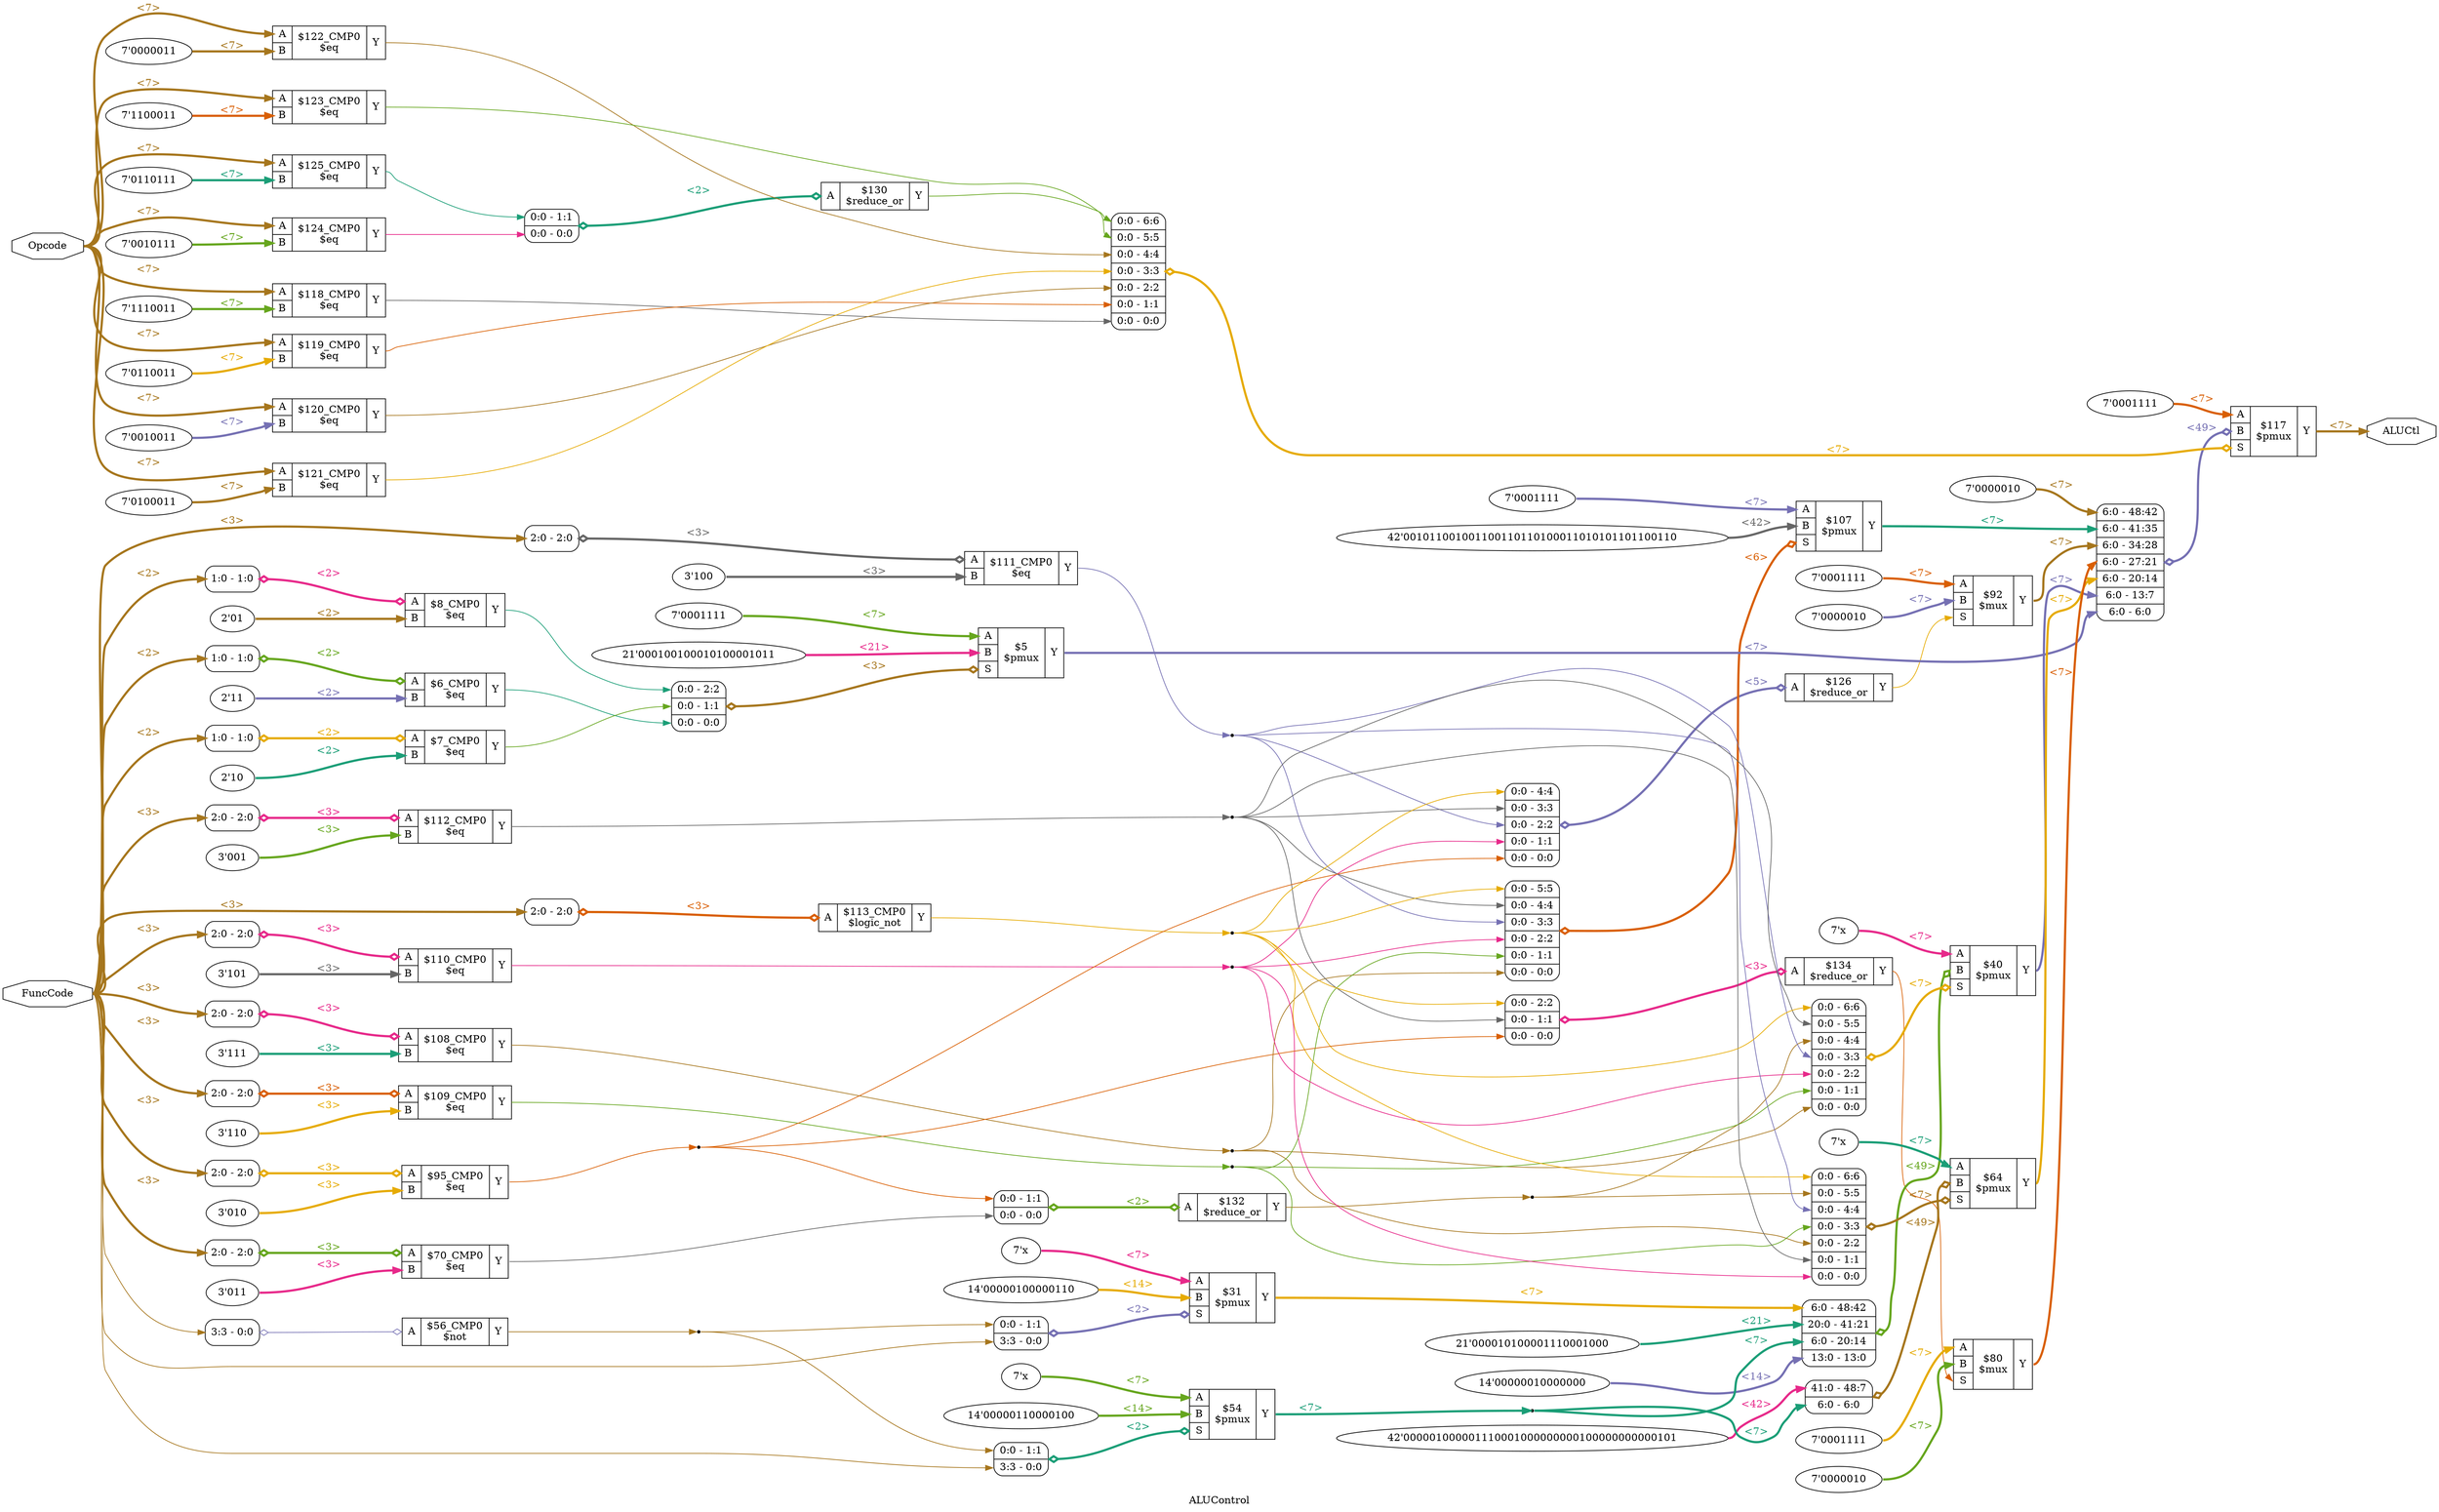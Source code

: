 digraph "ALUControl" {
label="ALUControl";
rankdir="LR";
remincross=true;
n33 [ shape=octagon, label="ALUCtl", color="black", fontcolor="black" ];
n34 [ shape=octagon, label="FuncCode", color="black", fontcolor="black" ];
n35 [ shape=octagon, label="Opcode", color="black", fontcolor="black" ];
{ rank="source"; n34; n35;}
{ rank="sink"; n33;}
c38 [ shape=record, label="{{<p36> A}|$126\n$reduce_or|{<p37> Y}}" ];
x0 [ shape=record, style=rounded, label="<s4> 0:0 - 4:4 |<s3> 0:0 - 3:3 |<s2> 0:0 - 2:2 |<s1> 0:0 - 1:1 |<s0> 0:0 - 0:0 " ];
x0:e -> c38:p36:w [arrowhead=odiamond, arrowtail=odiamond, dir=both, colorscheme="dark28", color="3", fontcolor="3", style="setlinewidth(3)", label="<5>"];
c39 [ shape=record, label="{{<p36> A}|$130\n$reduce_or|{<p37> Y}}" ];
x1 [ shape=record, style=rounded, label="<s1> 0:0 - 1:1 |<s0> 0:0 - 0:0 " ];
x1:e -> c39:p36:w [arrowhead=odiamond, arrowtail=odiamond, dir=both, colorscheme="dark28", color="1", fontcolor="1", style="setlinewidth(3)", label="<2>"];
c40 [ shape=record, label="{{<p36> A}|$132\n$reduce_or|{<p37> Y}}" ];
x2 [ shape=record, style=rounded, label="<s1> 0:0 - 1:1 |<s0> 0:0 - 0:0 " ];
x2:e -> c40:p36:w [arrowhead=odiamond, arrowtail=odiamond, dir=both, colorscheme="dark28", color="5", fontcolor="5", style="setlinewidth(3)", label="<2>"];
c41 [ shape=record, label="{{<p36> A}|$134\n$reduce_or|{<p37> Y}}" ];
x3 [ shape=record, style=rounded, label="<s2> 0:0 - 2:2 |<s1> 0:0 - 1:1 |<s0> 0:0 - 0:0 " ];
x3:e -> c41:p36:w [arrowhead=odiamond, arrowtail=odiamond, dir=both, colorscheme="dark28", color="4", fontcolor="4", style="setlinewidth(3)", label="<3>"];
v4 [ label="7'0001111" ];
v5 [ label="42'001011001001100110110100011010101101100110" ];
c44 [ shape=record, label="{{<p36> A|<p42> B|<p43> S}|$107\n$pmux|{<p37> Y}}" ];
x6 [ shape=record, style=rounded, label="<s5> 0:0 - 5:5 |<s4> 0:0 - 4:4 |<s3> 0:0 - 3:3 |<s2> 0:0 - 2:2 |<s1> 0:0 - 1:1 |<s0> 0:0 - 0:0 " ];
x6:e -> c44:p43:w [arrowhead=odiamond, arrowtail=odiamond, dir=both, colorscheme="dark28", color="2", fontcolor="2", style="setlinewidth(3)", label="<6>"];
v8 [ label="3'111" ];
c45 [ shape=record, label="{{<p36> A|<p42> B}|$108_CMP0\n$eq|{<p37> Y}}" ];
x7 [ shape=record, style=rounded, label="<s0> 2:0 - 2:0 " ];
x7:e -> c45:p36:w [arrowhead=odiamond, arrowtail=odiamond, dir=both, colorscheme="dark28", color="4", fontcolor="4", style="setlinewidth(3)", label="<3>"];
v10 [ label="3'110" ];
c46 [ shape=record, label="{{<p36> A|<p42> B}|$109_CMP0\n$eq|{<p37> Y}}" ];
x9 [ shape=record, style=rounded, label="<s0> 2:0 - 2:0 " ];
x9:e -> c46:p36:w [arrowhead=odiamond, arrowtail=odiamond, dir=both, colorscheme="dark28", color="2", fontcolor="2", style="setlinewidth(3)", label="<3>"];
v12 [ label="3'101" ];
c47 [ shape=record, label="{{<p36> A|<p42> B}|$110_CMP0\n$eq|{<p37> Y}}" ];
x11 [ shape=record, style=rounded, label="<s0> 2:0 - 2:0 " ];
x11:e -> c47:p36:w [arrowhead=odiamond, arrowtail=odiamond, dir=both, colorscheme="dark28", color="4", fontcolor="4", style="setlinewidth(3)", label="<3>"];
v14 [ label="3'100" ];
c48 [ shape=record, label="{{<p36> A|<p42> B}|$111_CMP0\n$eq|{<p37> Y}}" ];
x13 [ shape=record, style=rounded, label="<s0> 2:0 - 2:0 " ];
x13:e -> c48:p36:w [arrowhead=odiamond, arrowtail=odiamond, dir=both, colorscheme="dark28", color="8", fontcolor="8", style="setlinewidth(3)", label="<3>"];
v16 [ label="3'001" ];
c49 [ shape=record, label="{{<p36> A|<p42> B}|$112_CMP0\n$eq|{<p37> Y}}" ];
x15 [ shape=record, style=rounded, label="<s0> 2:0 - 2:0 " ];
x15:e -> c49:p36:w [arrowhead=odiamond, arrowtail=odiamond, dir=both, colorscheme="dark28", color="4", fontcolor="4", style="setlinewidth(3)", label="<3>"];
c50 [ shape=record, label="{{<p36> A}|$113_CMP0\n$logic_not|{<p37> Y}}" ];
x17 [ shape=record, style=rounded, label="<s0> 2:0 - 2:0 " ];
x17:e -> c50:p36:w [arrowhead=odiamond, arrowtail=odiamond, dir=both, colorscheme="dark28", color="2", fontcolor="2", style="setlinewidth(3)", label="<3>"];
v18 [ label="7'0001111" ];
v20 [ label="7'0000010" ];
c51 [ shape=record, label="{{<p36> A|<p42> B|<p43> S}|$117\n$pmux|{<p37> Y}}" ];
x19 [ shape=record, style=rounded, label="<s6> 6:0 - 48:42 |<s5> 6:0 - 41:35 |<s4> 6:0 - 34:28 |<s3> 6:0 - 27:21 |<s2> 6:0 - 20:14 |<s1> 6:0 - 13:7 |<s0> 6:0 - 6:0 " ];
x19:e -> c51:p42:w [arrowhead=odiamond, arrowtail=odiamond, dir=both, colorscheme="dark28", color="3", fontcolor="3", style="setlinewidth(3)", label="<49>"];
x21 [ shape=record, style=rounded, label="<s6> 0:0 - 6:6 |<s5> 0:0 - 5:5 |<s4> 0:0 - 4:4 |<s3> 0:0 - 3:3 |<s2> 0:0 - 2:2 |<s1> 0:0 - 1:1 |<s0> 0:0 - 0:0 " ];
x21:e -> c51:p43:w [arrowhead=odiamond, arrowtail=odiamond, dir=both, colorscheme="dark28", color="6", fontcolor="6", style="setlinewidth(3)", label="<7>"];
v22 [ label="7'1110011" ];
c52 [ shape=record, label="{{<p36> A|<p42> B}|$118_CMP0\n$eq|{<p37> Y}}" ];
v23 [ label="7'0110011" ];
c53 [ shape=record, label="{{<p36> A|<p42> B}|$119_CMP0\n$eq|{<p37> Y}}" ];
v24 [ label="7'0010011" ];
c54 [ shape=record, label="{{<p36> A|<p42> B}|$120_CMP0\n$eq|{<p37> Y}}" ];
v25 [ label="7'0100011" ];
c55 [ shape=record, label="{{<p36> A|<p42> B}|$121_CMP0\n$eq|{<p37> Y}}" ];
v26 [ label="7'0000011" ];
c56 [ shape=record, label="{{<p36> A|<p42> B}|$122_CMP0\n$eq|{<p37> Y}}" ];
v27 [ label="7'1100011" ];
c57 [ shape=record, label="{{<p36> A|<p42> B}|$123_CMP0\n$eq|{<p37> Y}}" ];
v28 [ label="7'0010111" ];
c58 [ shape=record, label="{{<p36> A|<p42> B}|$124_CMP0\n$eq|{<p37> Y}}" ];
v29 [ label="7'0110111" ];
c59 [ shape=record, label="{{<p36> A|<p42> B}|$125_CMP0\n$eq|{<p37> Y}}" ];
v30 [ label="7'x" ];
v31 [ label="14'00000100000110" ];
c60 [ shape=record, label="{{<p36> A|<p42> B|<p43> S}|$31\n$pmux|{<p37> Y}}" ];
x32 [ shape=record, style=rounded, label="<s1> 0:0 - 1:1 |<s0> 3:3 - 0:0 " ];
x32:e -> c60:p43:w [arrowhead=odiamond, arrowtail=odiamond, dir=both, colorscheme="dark28", color="3", fontcolor="3", style="setlinewidth(3)", label="<2>"];
v33 [ label="7'x" ];
v35 [ label="21'000010100001110001000" ];
v36 [ label="14'00000010000000" ];
c61 [ shape=record, label="{{<p36> A|<p42> B|<p43> S}|$40\n$pmux|{<p37> Y}}" ];
x34 [ shape=record, style=rounded, label="<s3> 6:0 - 48:42 |<s2> 20:0 - 41:21 |<s1> 6:0 - 20:14 |<s0> 13:0 - 13:0 " ];
x34:e -> c61:p42:w [arrowhead=odiamond, arrowtail=odiamond, dir=both, colorscheme="dark28", color="5", fontcolor="5", style="setlinewidth(3)", label="<49>"];
x37 [ shape=record, style=rounded, label="<s6> 0:0 - 6:6 |<s5> 0:0 - 5:5 |<s4> 0:0 - 4:4 |<s3> 0:0 - 3:3 |<s2> 0:0 - 2:2 |<s1> 0:0 - 1:1 |<s0> 0:0 - 0:0 " ];
x37:e -> c61:p43:w [arrowhead=odiamond, arrowtail=odiamond, dir=both, colorscheme="dark28", color="6", fontcolor="6", style="setlinewidth(3)", label="<7>"];
v38 [ label="7'0001111" ];
v39 [ label="21'000100100010100001011" ];
c62 [ shape=record, label="{{<p36> A|<p42> B|<p43> S}|$5\n$pmux|{<p37> Y}}" ];
x40 [ shape=record, style=rounded, label="<s2> 0:0 - 2:2 |<s1> 0:0 - 1:1 |<s0> 0:0 - 0:0 " ];
x40:e -> c62:p43:w [arrowhead=odiamond, arrowtail=odiamond, dir=both, colorscheme="dark28", color="7", fontcolor="7", style="setlinewidth(3)", label="<3>"];
v41 [ label="7'x" ];
v42 [ label="14'00000110000100" ];
c63 [ shape=record, label="{{<p36> A|<p42> B|<p43> S}|$54\n$pmux|{<p37> Y}}" ];
x43 [ shape=record, style=rounded, label="<s1> 0:0 - 1:1 |<s0> 3:3 - 0:0 " ];
x43:e -> c63:p43:w [arrowhead=odiamond, arrowtail=odiamond, dir=both, colorscheme="dark28", color="1", fontcolor="1", style="setlinewidth(3)", label="<2>"];
c64 [ shape=record, label="{{<p36> A}|$56_CMP0\n$not|{<p37> Y}}" ];
x44 [ shape=record, style=rounded, label="<s0> 3:3 - 0:0 " ];
x44:e -> c64:p36:w [arrowhead=odiamond, arrowtail=odiamond, dir=both, colorscheme="dark28", color="3", fontcolor="3", label=""];
v45 [ label="7'x" ];
v47 [ label="42'000001000001110001000000000100000000000101" ];
c65 [ shape=record, label="{{<p36> A|<p42> B|<p43> S}|$64\n$pmux|{<p37> Y}}" ];
x46 [ shape=record, style=rounded, label="<s1> 41:0 - 48:7 |<s0> 6:0 - 6:0 " ];
x46:e -> c65:p42:w [arrowhead=odiamond, arrowtail=odiamond, dir=both, colorscheme="dark28", color="7", fontcolor="7", style="setlinewidth(3)", label="<49>"];
x48 [ shape=record, style=rounded, label="<s6> 0:0 - 6:6 |<s5> 0:0 - 5:5 |<s4> 0:0 - 4:4 |<s3> 0:0 - 3:3 |<s2> 0:0 - 2:2 |<s1> 0:0 - 1:1 |<s0> 0:0 - 0:0 " ];
x48:e -> c65:p43:w [arrowhead=odiamond, arrowtail=odiamond, dir=both, colorscheme="dark28", color="7", fontcolor="7", style="setlinewidth(3)", label="<7>"];
v50 [ label="2'11" ];
c66 [ shape=record, label="{{<p36> A|<p42> B}|$6_CMP0\n$eq|{<p37> Y}}" ];
x49 [ shape=record, style=rounded, label="<s0> 1:0 - 1:0 " ];
x49:e -> c66:p36:w [arrowhead=odiamond, arrowtail=odiamond, dir=both, colorscheme="dark28", color="5", fontcolor="5", style="setlinewidth(3)", label="<2>"];
v52 [ label="3'011" ];
c67 [ shape=record, label="{{<p36> A|<p42> B}|$70_CMP0\n$eq|{<p37> Y}}" ];
x51 [ shape=record, style=rounded, label="<s0> 2:0 - 2:0 " ];
x51:e -> c67:p36:w [arrowhead=odiamond, arrowtail=odiamond, dir=both, colorscheme="dark28", color="5", fontcolor="5", style="setlinewidth(3)", label="<3>"];
v54 [ label="2'10" ];
c68 [ shape=record, label="{{<p36> A|<p42> B}|$7_CMP0\n$eq|{<p37> Y}}" ];
x53 [ shape=record, style=rounded, label="<s0> 1:0 - 1:0 " ];
x53:e -> c68:p36:w [arrowhead=odiamond, arrowtail=odiamond, dir=both, colorscheme="dark28", color="6", fontcolor="6", style="setlinewidth(3)", label="<2>"];
v55 [ label="7'0001111" ];
v56 [ label="7'0000010" ];
c69 [ shape=record, label="{{<p36> A|<p42> B|<p43> S}|$80\n$mux|{<p37> Y}}" ];
v58 [ label="2'01" ];
c70 [ shape=record, label="{{<p36> A|<p42> B}|$8_CMP0\n$eq|{<p37> Y}}" ];
x57 [ shape=record, style=rounded, label="<s0> 1:0 - 1:0 " ];
x57:e -> c70:p36:w [arrowhead=odiamond, arrowtail=odiamond, dir=both, colorscheme="dark28", color="4", fontcolor="4", style="setlinewidth(3)", label="<2>"];
v59 [ label="7'0001111" ];
v60 [ label="7'0000010" ];
c71 [ shape=record, label="{{<p36> A|<p42> B|<p43> S}|$92\n$mux|{<p37> Y}}" ];
v62 [ label="3'010" ];
c72 [ shape=record, label="{{<p36> A|<p42> B}|$95_CMP0\n$eq|{<p37> Y}}" ];
x61 [ shape=record, style=rounded, label="<s0> 2:0 - 2:0 " ];
x61:e -> c72:p36:w [arrowhead=odiamond, arrowtail=odiamond, dir=both, colorscheme="dark28", color="6", fontcolor="6", style="setlinewidth(3)", label="<3>"];
c62:p37:e -> x19:s0:w [colorscheme="dark28", color="3", fontcolor="3", style="setlinewidth(3)", label="<7>"];
n10 [ shape=point ];
c40:p37:e -> n10:w [colorscheme="dark28", color="7", fontcolor="7", label=""];
n10:e -> x37:s4:w [colorscheme="dark28", color="7", fontcolor="7", label=""];
n10:e -> x48:s5:w [colorscheme="dark28", color="7", fontcolor="7", label=""];
c39:p37:e -> x21:s6:w [colorscheme="dark28", color="5", fontcolor="5", label=""];
c41:p37:e -> c69:p43:w [colorscheme="dark28", color="2", fontcolor="2", label=""];
n13 [ shape=point ];
c45:p37:e -> n13:w [colorscheme="dark28", color="7", fontcolor="7", label=""];
n13:e -> x37:s0:w [colorscheme="dark28", color="7", fontcolor="7", label=""];
n13:e -> x48:s2:w [colorscheme="dark28", color="7", fontcolor="7", label=""];
n13:e -> x6:s0:w [colorscheme="dark28", color="7", fontcolor="7", label=""];
n14 [ shape=point ];
c46:p37:e -> n14:w [colorscheme="dark28", color="5", fontcolor="5", label=""];
n14:e -> x37:s1:w [colorscheme="dark28", color="5", fontcolor="5", label=""];
n14:e -> x48:s3:w [colorscheme="dark28", color="5", fontcolor="5", label=""];
n14:e -> x6:s1:w [colorscheme="dark28", color="5", fontcolor="5", label=""];
c52:p37:e -> x21:s0:w [colorscheme="dark28", color="8", fontcolor="8", label=""];
n16 [ shape=point ];
c47:p37:e -> n16:w [colorscheme="dark28", color="4", fontcolor="4", label=""];
n16:e -> x0:s1:w [colorscheme="dark28", color="4", fontcolor="4", label=""];
n16:e -> x37:s2:w [colorscheme="dark28", color="4", fontcolor="4", label=""];
n16:e -> x48:s0:w [colorscheme="dark28", color="4", fontcolor="4", label=""];
n16:e -> x6:s2:w [colorscheme="dark28", color="4", fontcolor="4", label=""];
n17 [ shape=point ];
c48:p37:e -> n17:w [colorscheme="dark28", color="3", fontcolor="3", label=""];
n17:e -> x0:s2:w [colorscheme="dark28", color="3", fontcolor="3", label=""];
n17:e -> x37:s3:w [colorscheme="dark28", color="3", fontcolor="3", label=""];
n17:e -> x48:s4:w [colorscheme="dark28", color="3", fontcolor="3", label=""];
n17:e -> x6:s3:w [colorscheme="dark28", color="3", fontcolor="3", label=""];
n18 [ shape=point ];
c49:p37:e -> n18:w [colorscheme="dark28", color="8", fontcolor="8", label=""];
n18:e -> x0:s3:w [colorscheme="dark28", color="8", fontcolor="8", label=""];
n18:e -> x37:s5:w [colorscheme="dark28", color="8", fontcolor="8", label=""];
n18:e -> x3:s1:w [colorscheme="dark28", color="8", fontcolor="8", label=""];
n18:e -> x48:s1:w [colorscheme="dark28", color="8", fontcolor="8", label=""];
n18:e -> x6:s4:w [colorscheme="dark28", color="8", fontcolor="8", label=""];
n19 [ shape=point ];
c50:p37:e -> n19:w [colorscheme="dark28", color="6", fontcolor="6", label=""];
n19:e -> x0:s4:w [colorscheme="dark28", color="6", fontcolor="6", label=""];
n19:e -> x37:s6:w [colorscheme="dark28", color="6", fontcolor="6", label=""];
n19:e -> x3:s2:w [colorscheme="dark28", color="6", fontcolor="6", label=""];
n19:e -> x48:s6:w [colorscheme="dark28", color="6", fontcolor="6", label=""];
n19:e -> x6:s5:w [colorscheme="dark28", color="6", fontcolor="6", label=""];
c44:p37:e -> x19:s5:w [colorscheme="dark28", color="1", fontcolor="1", style="setlinewidth(3)", label="<7>"];
c57:p37:e -> x21:s5:w [colorscheme="dark28", color="5", fontcolor="5", label=""];
c53:p37:e -> x21:s1:w [colorscheme="dark28", color="2", fontcolor="2", label=""];
c54:p37:e -> x21:s2:w [colorscheme="dark28", color="7", fontcolor="7", label=""];
c55:p37:e -> x21:s3:w [colorscheme="dark28", color="6", fontcolor="6", label=""];
c56:p37:e -> x21:s4:w [colorscheme="dark28", color="7", fontcolor="7", label=""];
c58:p37:e -> x1:s0:w [colorscheme="dark28", color="4", fontcolor="4", label=""];
c59:p37:e -> x1:s1:w [colorscheme="dark28", color="1", fontcolor="1", label=""];
n27 [ shape=point ];
c64:p37:e -> n27:w [colorscheme="dark28", color="7", fontcolor="7", label=""];
n27:e -> x32:s1:w [colorscheme="dark28", color="7", fontcolor="7", label=""];
n27:e -> x43:s1:w [colorscheme="dark28", color="7", fontcolor="7", label=""];
c67:p37:e -> x2:s0:w [colorscheme="dark28", color="8", fontcolor="8", label=""];
n29 [ shape=point ];
c72:p37:e -> n29:w [colorscheme="dark28", color="2", fontcolor="2", label=""];
n29:e -> x0:s0:w [colorscheme="dark28", color="2", fontcolor="2", label=""];
n29:e -> x2:s1:w [colorscheme="dark28", color="2", fontcolor="2", label=""];
n29:e -> x3:s0:w [colorscheme="dark28", color="2", fontcolor="2", label=""];
c71:p37:e -> x19:s4:w [colorscheme="dark28", color="7", fontcolor="7", style="setlinewidth(3)", label="<7>"];
c66:p37:e -> x40:s0:w [colorscheme="dark28", color="1", fontcolor="1", label=""];
c68:p37:e -> x40:s1:w [colorscheme="dark28", color="5", fontcolor="5", label=""];
c70:p37:e -> x40:s2:w [colorscheme="dark28", color="1", fontcolor="1", label=""];
c51:p37:e -> n33:w [colorscheme="dark28", color="7", fontcolor="7", style="setlinewidth(3)", label="<7>"];
n34:e -> x11:s0:w [colorscheme="dark28", color="7", fontcolor="7", style="setlinewidth(3)", label="<3>"];
n34:e -> x13:s0:w [colorscheme="dark28", color="7", fontcolor="7", style="setlinewidth(3)", label="<3>"];
n34:e -> x15:s0:w [colorscheme="dark28", color="7", fontcolor="7", style="setlinewidth(3)", label="<3>"];
n34:e -> x17:s0:w [colorscheme="dark28", color="7", fontcolor="7", style="setlinewidth(3)", label="<3>"];
n34:e -> x32:s0:w [colorscheme="dark28", color="7", fontcolor="7", label=""];
n34:e -> x43:s0:w [colorscheme="dark28", color="7", fontcolor="7", label=""];
n34:e -> x44:s0:w [colorscheme="dark28", color="7", fontcolor="7", label=""];
n34:e -> x49:s0:w [colorscheme="dark28", color="7", fontcolor="7", style="setlinewidth(3)", label="<2>"];
n34:e -> x51:s0:w [colorscheme="dark28", color="7", fontcolor="7", style="setlinewidth(3)", label="<3>"];
n34:e -> x53:s0:w [colorscheme="dark28", color="7", fontcolor="7", style="setlinewidth(3)", label="<2>"];
n34:e -> x57:s0:w [colorscheme="dark28", color="7", fontcolor="7", style="setlinewidth(3)", label="<2>"];
n34:e -> x61:s0:w [colorscheme="dark28", color="7", fontcolor="7", style="setlinewidth(3)", label="<3>"];
n34:e -> x7:s0:w [colorscheme="dark28", color="7", fontcolor="7", style="setlinewidth(3)", label="<3>"];
n34:e -> x9:s0:w [colorscheme="dark28", color="7", fontcolor="7", style="setlinewidth(3)", label="<3>"];
n35:e -> c52:p36:w [colorscheme="dark28", color="7", fontcolor="7", style="setlinewidth(3)", label="<7>"];
n35:e -> c53:p36:w [colorscheme="dark28", color="7", fontcolor="7", style="setlinewidth(3)", label="<7>"];
n35:e -> c54:p36:w [colorscheme="dark28", color="7", fontcolor="7", style="setlinewidth(3)", label="<7>"];
n35:e -> c55:p36:w [colorscheme="dark28", color="7", fontcolor="7", style="setlinewidth(3)", label="<7>"];
n35:e -> c56:p36:w [colorscheme="dark28", color="7", fontcolor="7", style="setlinewidth(3)", label="<7>"];
n35:e -> c57:p36:w [colorscheme="dark28", color="7", fontcolor="7", style="setlinewidth(3)", label="<7>"];
n35:e -> c58:p36:w [colorscheme="dark28", color="7", fontcolor="7", style="setlinewidth(3)", label="<7>"];
n35:e -> c59:p36:w [colorscheme="dark28", color="7", fontcolor="7", style="setlinewidth(3)", label="<7>"];
c69:p37:e -> x19:s3:w [colorscheme="dark28", color="2", fontcolor="2", style="setlinewidth(3)", label="<7>"];
c65:p37:e -> x19:s2:w [colorscheme="dark28", color="6", fontcolor="6", style="setlinewidth(3)", label="<7>"];
n6 [ shape=point ];
c63:p37:e -> n6:w [colorscheme="dark28", color="1", fontcolor="1", style="setlinewidth(3)", label="<7>"];
n6:e -> x34:s1:w [colorscheme="dark28", color="1", fontcolor="1", style="setlinewidth(3)", label="<7>"];
n6:e -> x46:s0:w [colorscheme="dark28", color="1", fontcolor="1", style="setlinewidth(3)", label="<7>"];
c61:p37:e -> x19:s1:w [colorscheme="dark28", color="3", fontcolor="3", style="setlinewidth(3)", label="<7>"];
c60:p37:e -> x34:s3:w [colorscheme="dark28", color="6", fontcolor="6", style="setlinewidth(3)", label="<7>"];
c38:p37:e -> c71:p43:w [colorscheme="dark28", color="6", fontcolor="6", label=""];
v10:e -> c46:p42:w [colorscheme="dark28", color="6", fontcolor="6", style="setlinewidth(3)", label="<3>"];
v12:e -> c47:p42:w [colorscheme="dark28", color="8", fontcolor="8", style="setlinewidth(3)", label="<3>"];
v14:e -> c48:p42:w [colorscheme="dark28", color="8", fontcolor="8", style="setlinewidth(3)", label="<3>"];
v16:e -> c49:p42:w [colorscheme="dark28", color="5", fontcolor="5", style="setlinewidth(3)", label="<3>"];
v18:e -> c51:p36:w [colorscheme="dark28", color="2", fontcolor="2", style="setlinewidth(3)", label="<7>"];
v20:e -> x19:s6:w [colorscheme="dark28", color="7", fontcolor="7", style="setlinewidth(3)", label="<7>"];
v22:e -> c52:p42:w [colorscheme="dark28", color="5", fontcolor="5", style="setlinewidth(3)", label="<7>"];
v23:e -> c53:p42:w [colorscheme="dark28", color="6", fontcolor="6", style="setlinewidth(3)", label="<7>"];
v24:e -> c54:p42:w [colorscheme="dark28", color="3", fontcolor="3", style="setlinewidth(3)", label="<7>"];
v25:e -> c55:p42:w [colorscheme="dark28", color="7", fontcolor="7", style="setlinewidth(3)", label="<7>"];
v26:e -> c56:p42:w [colorscheme="dark28", color="7", fontcolor="7", style="setlinewidth(3)", label="<7>"];
v27:e -> c57:p42:w [colorscheme="dark28", color="2", fontcolor="2", style="setlinewidth(3)", label="<7>"];
v28:e -> c58:p42:w [colorscheme="dark28", color="5", fontcolor="5", style="setlinewidth(3)", label="<7>"];
v29:e -> c59:p42:w [colorscheme="dark28", color="1", fontcolor="1", style="setlinewidth(3)", label="<7>"];
v30:e -> c60:p36:w [colorscheme="dark28", color="4", fontcolor="4", style="setlinewidth(3)", label="<7>"];
v31:e -> c60:p42:w [colorscheme="dark28", color="6", fontcolor="6", style="setlinewidth(3)", label="<14>"];
v33:e -> c61:p36:w [colorscheme="dark28", color="4", fontcolor="4", style="setlinewidth(3)", label="<7>"];
v35:e -> x34:s2:w [colorscheme="dark28", color="1", fontcolor="1", style="setlinewidth(3)", label="<21>"];
v36:e -> x34:s0:w [colorscheme="dark28", color="3", fontcolor="3", style="setlinewidth(3)", label="<14>"];
v38:e -> c62:p36:w [colorscheme="dark28", color="5", fontcolor="5", style="setlinewidth(3)", label="<7>"];
v39:e -> c62:p42:w [colorscheme="dark28", color="4", fontcolor="4", style="setlinewidth(3)", label="<21>"];
v4:e -> c44:p36:w [colorscheme="dark28", color="3", fontcolor="3", style="setlinewidth(3)", label="<7>"];
v41:e -> c63:p36:w [colorscheme="dark28", color="5", fontcolor="5", style="setlinewidth(3)", label="<7>"];
v42:e -> c63:p42:w [colorscheme="dark28", color="5", fontcolor="5", style="setlinewidth(3)", label="<14>"];
v45:e -> c65:p36:w [colorscheme="dark28", color="1", fontcolor="1", style="setlinewidth(3)", label="<7>"];
v47:e -> x46:s1:w [colorscheme="dark28", color="4", fontcolor="4", style="setlinewidth(3)", label="<42>"];
v5:e -> c44:p42:w [colorscheme="dark28", color="8", fontcolor="8", style="setlinewidth(3)", label="<42>"];
v50:e -> c66:p42:w [colorscheme="dark28", color="3", fontcolor="3", style="setlinewidth(3)", label="<2>"];
v52:e -> c67:p42:w [colorscheme="dark28", color="4", fontcolor="4", style="setlinewidth(3)", label="<3>"];
v54:e -> c68:p42:w [colorscheme="dark28", color="1", fontcolor="1", style="setlinewidth(3)", label="<2>"];
v55:e -> c69:p36:w [colorscheme="dark28", color="6", fontcolor="6", style="setlinewidth(3)", label="<7>"];
v56:e -> c69:p42:w [colorscheme="dark28", color="5", fontcolor="5", style="setlinewidth(3)", label="<7>"];
v58:e -> c70:p42:w [colorscheme="dark28", color="7", fontcolor="7", style="setlinewidth(3)", label="<2>"];
v59:e -> c71:p36:w [colorscheme="dark28", color="2", fontcolor="2", style="setlinewidth(3)", label="<7>"];
v60:e -> c71:p42:w [colorscheme="dark28", color="3", fontcolor="3", style="setlinewidth(3)", label="<7>"];
v62:e -> c72:p42:w [colorscheme="dark28", color="6", fontcolor="6", style="setlinewidth(3)", label="<3>"];
v8:e -> c45:p42:w [colorscheme="dark28", color="1", fontcolor="1", style="setlinewidth(3)", label="<3>"];
}
